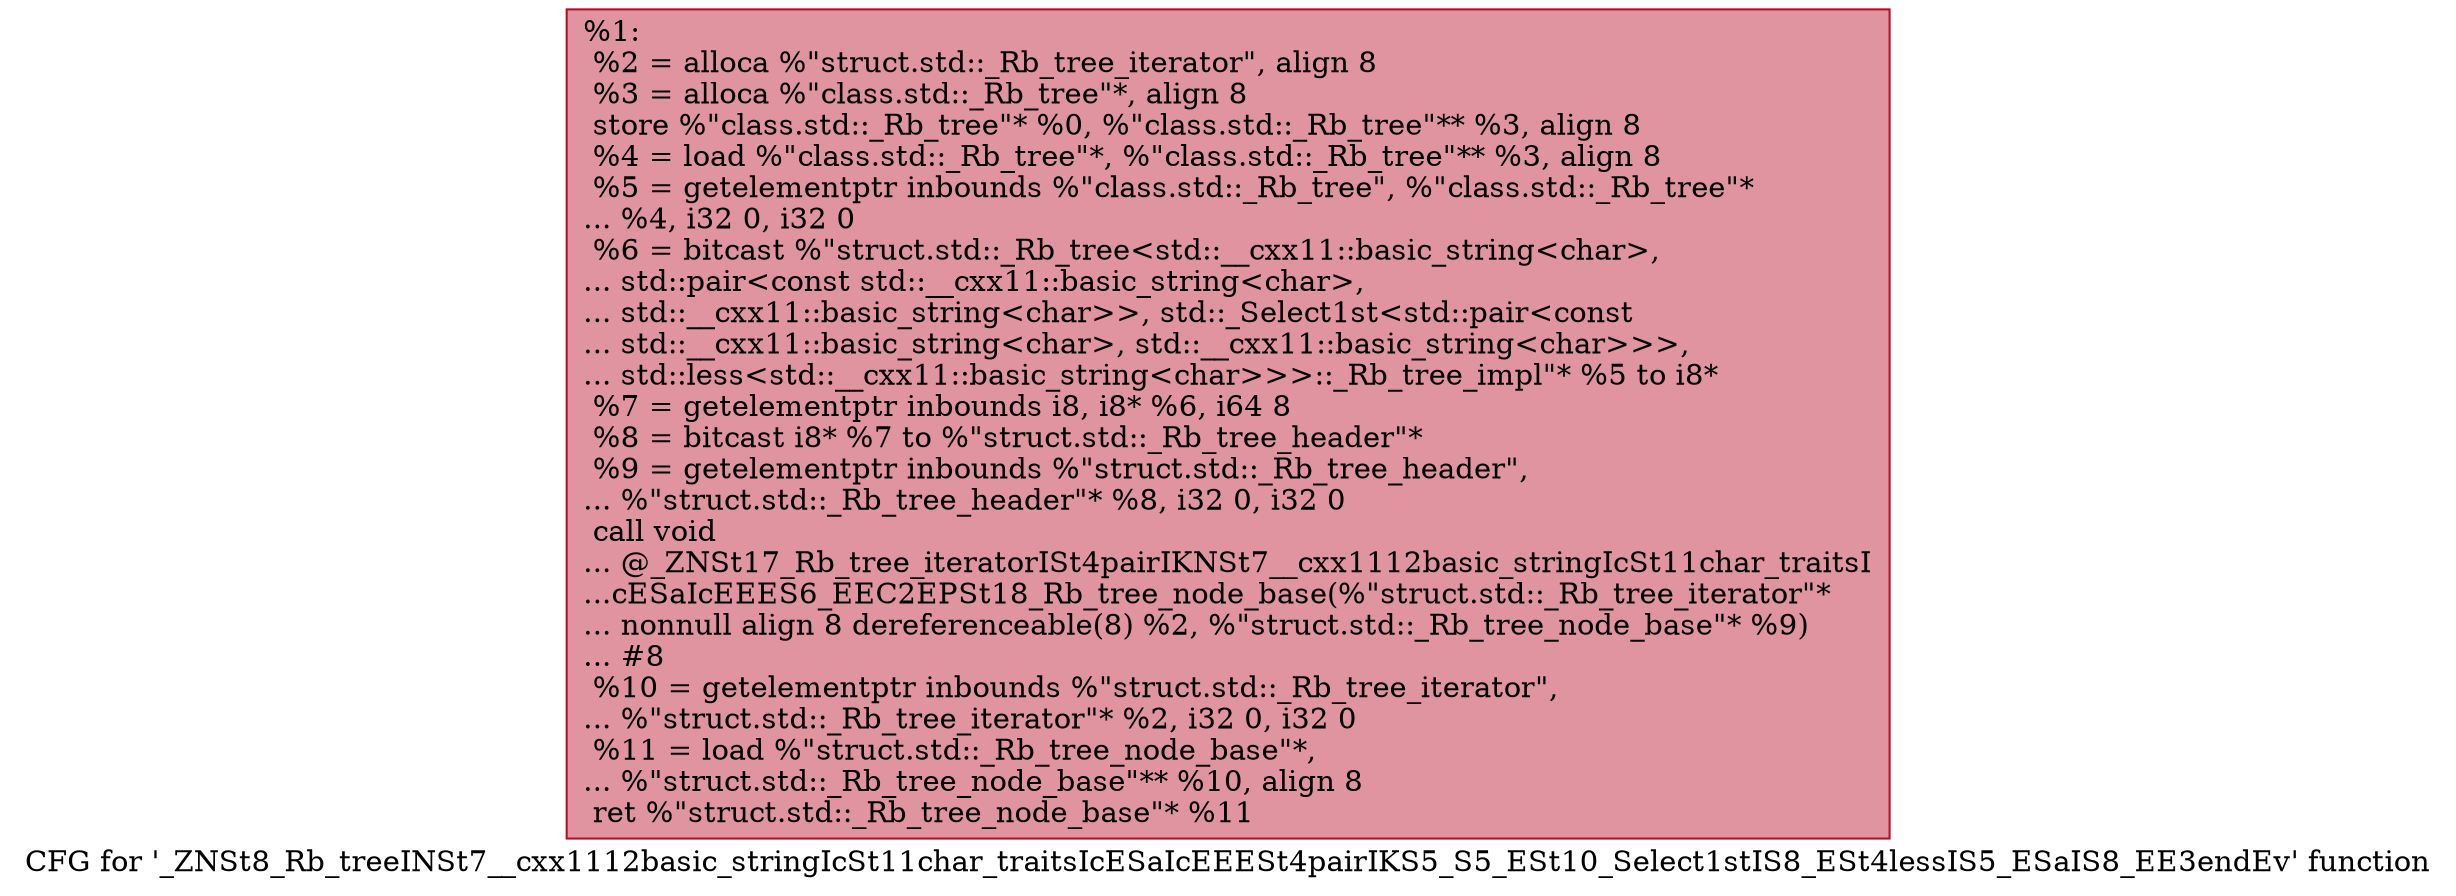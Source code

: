 digraph "CFG for '_ZNSt8_Rb_treeINSt7__cxx1112basic_stringIcSt11char_traitsIcESaIcEEESt4pairIKS5_S5_ESt10_Select1stIS8_ESt4lessIS5_ESaIS8_EE3endEv' function" {
	label="CFG for '_ZNSt8_Rb_treeINSt7__cxx1112basic_stringIcSt11char_traitsIcESaIcEEESt4pairIKS5_S5_ESt10_Select1stIS8_ESt4lessIS5_ESaIS8_EE3endEv' function";

	Node0x56088b768800 [shape=record,color="#b70d28ff", style=filled, fillcolor="#b70d2870",label="{%1:\l  %2 = alloca %\"struct.std::_Rb_tree_iterator\", align 8\l  %3 = alloca %\"class.std::_Rb_tree\"*, align 8\l  store %\"class.std::_Rb_tree\"* %0, %\"class.std::_Rb_tree\"** %3, align 8\l  %4 = load %\"class.std::_Rb_tree\"*, %\"class.std::_Rb_tree\"** %3, align 8\l  %5 = getelementptr inbounds %\"class.std::_Rb_tree\", %\"class.std::_Rb_tree\"*\l... %4, i32 0, i32 0\l  %6 = bitcast %\"struct.std::_Rb_tree\<std::__cxx11::basic_string\<char\>,\l... std::pair\<const std::__cxx11::basic_string\<char\>,\l... std::__cxx11::basic_string\<char\>\>, std::_Select1st\<std::pair\<const\l... std::__cxx11::basic_string\<char\>, std::__cxx11::basic_string\<char\>\>\>,\l... std::less\<std::__cxx11::basic_string\<char\>\>\>::_Rb_tree_impl\"* %5 to i8*\l  %7 = getelementptr inbounds i8, i8* %6, i64 8\l  %8 = bitcast i8* %7 to %\"struct.std::_Rb_tree_header\"*\l  %9 = getelementptr inbounds %\"struct.std::_Rb_tree_header\",\l... %\"struct.std::_Rb_tree_header\"* %8, i32 0, i32 0\l  call void\l... @_ZNSt17_Rb_tree_iteratorISt4pairIKNSt7__cxx1112basic_stringIcSt11char_traitsI\l...cESaIcEEES6_EEC2EPSt18_Rb_tree_node_base(%\"struct.std::_Rb_tree_iterator\"*\l... nonnull align 8 dereferenceable(8) %2, %\"struct.std::_Rb_tree_node_base\"* %9)\l... #8\l  %10 = getelementptr inbounds %\"struct.std::_Rb_tree_iterator\",\l... %\"struct.std::_Rb_tree_iterator\"* %2, i32 0, i32 0\l  %11 = load %\"struct.std::_Rb_tree_node_base\"*,\l... %\"struct.std::_Rb_tree_node_base\"** %10, align 8\l  ret %\"struct.std::_Rb_tree_node_base\"* %11\l}"];
}
